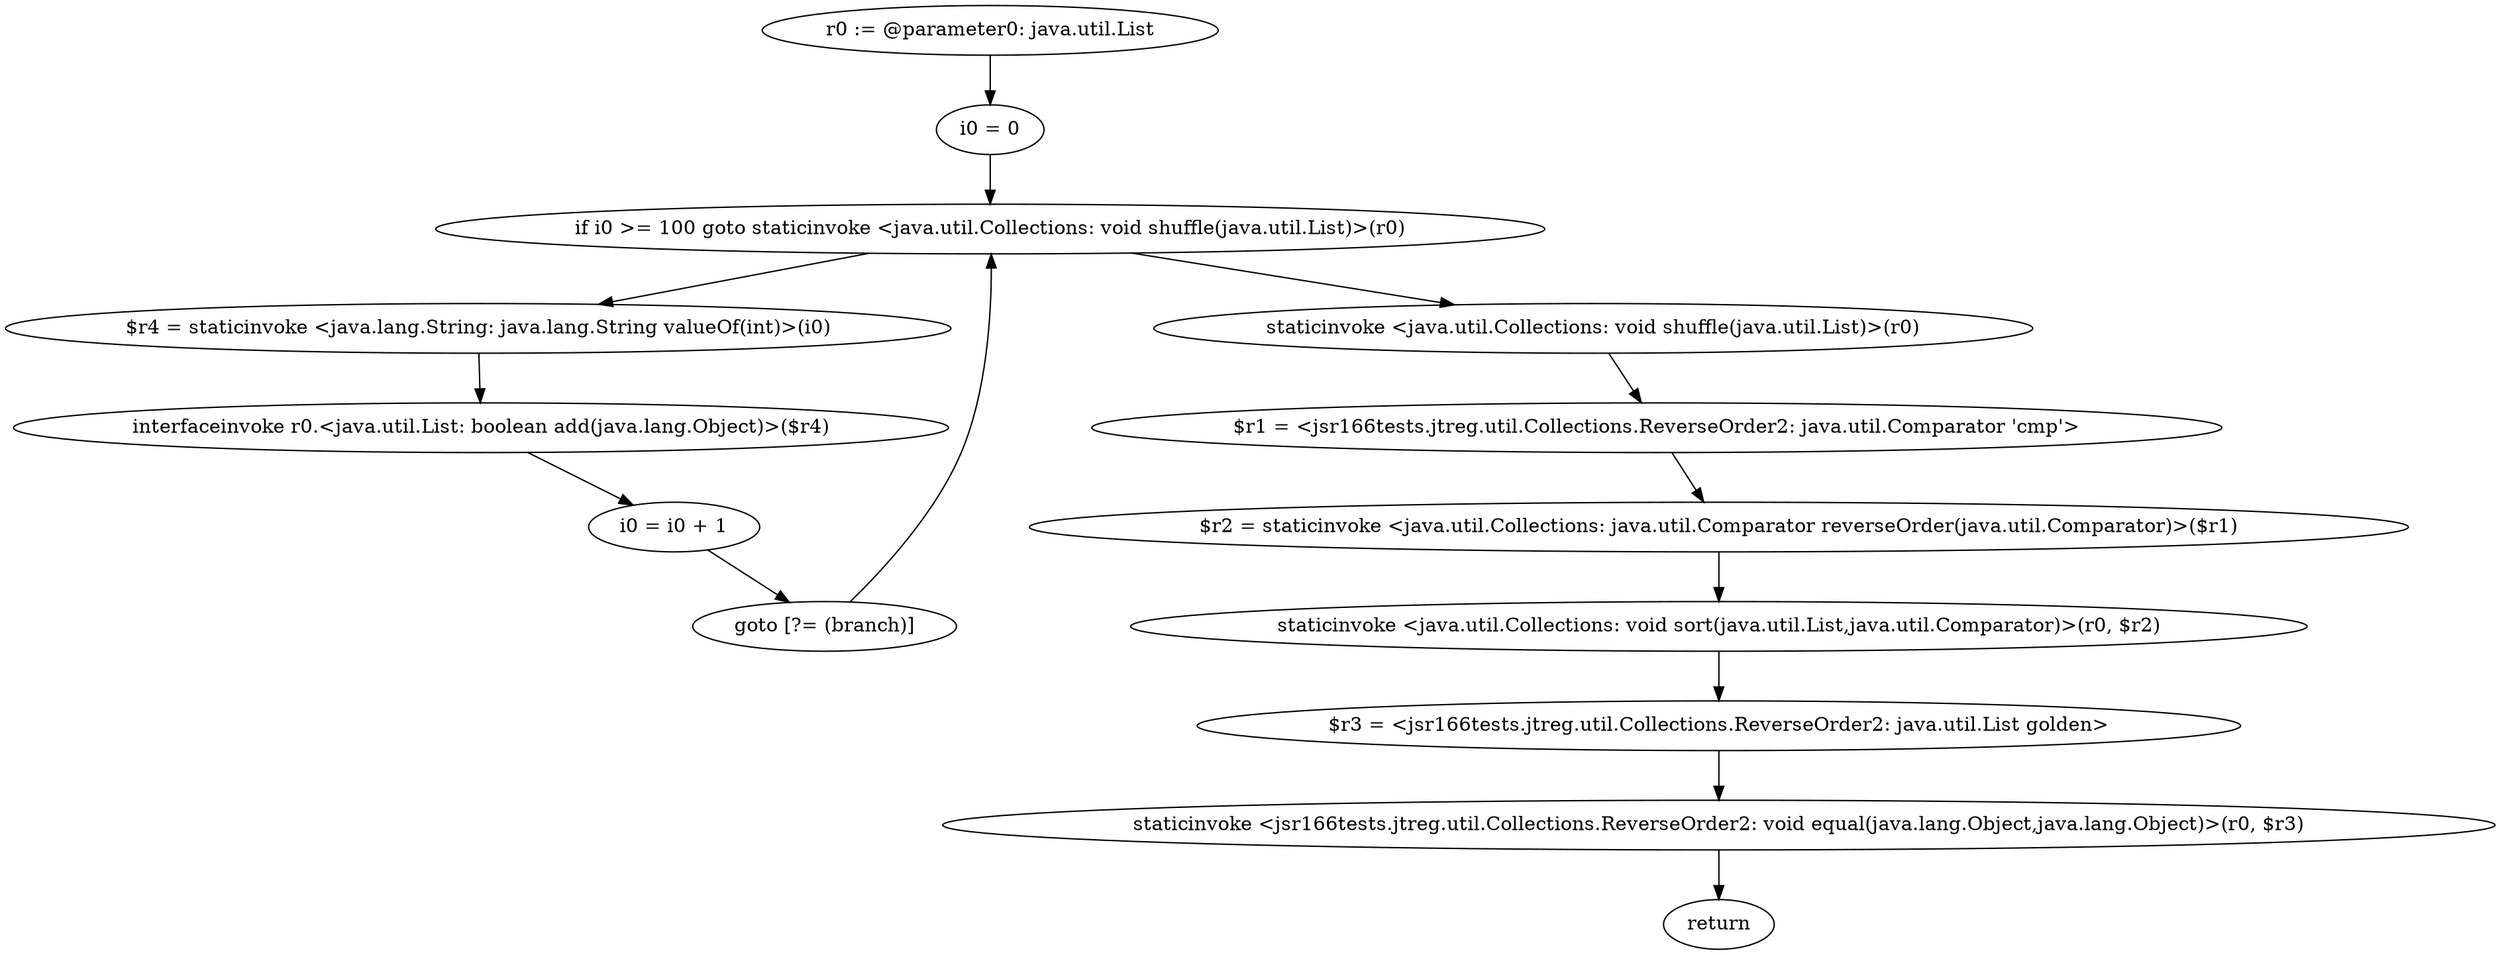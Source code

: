 digraph "unitGraph" {
    "r0 := @parameter0: java.util.List"
    "i0 = 0"
    "if i0 >= 100 goto staticinvoke <java.util.Collections: void shuffle(java.util.List)>(r0)"
    "$r4 = staticinvoke <java.lang.String: java.lang.String valueOf(int)>(i0)"
    "interfaceinvoke r0.<java.util.List: boolean add(java.lang.Object)>($r4)"
    "i0 = i0 + 1"
    "goto [?= (branch)]"
    "staticinvoke <java.util.Collections: void shuffle(java.util.List)>(r0)"
    "$r1 = <jsr166tests.jtreg.util.Collections.ReverseOrder2: java.util.Comparator 'cmp'>"
    "$r2 = staticinvoke <java.util.Collections: java.util.Comparator reverseOrder(java.util.Comparator)>($r1)"
    "staticinvoke <java.util.Collections: void sort(java.util.List,java.util.Comparator)>(r0, $r2)"
    "$r3 = <jsr166tests.jtreg.util.Collections.ReverseOrder2: java.util.List golden>"
    "staticinvoke <jsr166tests.jtreg.util.Collections.ReverseOrder2: void equal(java.lang.Object,java.lang.Object)>(r0, $r3)"
    "return"
    "r0 := @parameter0: java.util.List"->"i0 = 0";
    "i0 = 0"->"if i0 >= 100 goto staticinvoke <java.util.Collections: void shuffle(java.util.List)>(r0)";
    "if i0 >= 100 goto staticinvoke <java.util.Collections: void shuffle(java.util.List)>(r0)"->"$r4 = staticinvoke <java.lang.String: java.lang.String valueOf(int)>(i0)";
    "if i0 >= 100 goto staticinvoke <java.util.Collections: void shuffle(java.util.List)>(r0)"->"staticinvoke <java.util.Collections: void shuffle(java.util.List)>(r0)";
    "$r4 = staticinvoke <java.lang.String: java.lang.String valueOf(int)>(i0)"->"interfaceinvoke r0.<java.util.List: boolean add(java.lang.Object)>($r4)";
    "interfaceinvoke r0.<java.util.List: boolean add(java.lang.Object)>($r4)"->"i0 = i0 + 1";
    "i0 = i0 + 1"->"goto [?= (branch)]";
    "goto [?= (branch)]"->"if i0 >= 100 goto staticinvoke <java.util.Collections: void shuffle(java.util.List)>(r0)";
    "staticinvoke <java.util.Collections: void shuffle(java.util.List)>(r0)"->"$r1 = <jsr166tests.jtreg.util.Collections.ReverseOrder2: java.util.Comparator 'cmp'>";
    "$r1 = <jsr166tests.jtreg.util.Collections.ReverseOrder2: java.util.Comparator 'cmp'>"->"$r2 = staticinvoke <java.util.Collections: java.util.Comparator reverseOrder(java.util.Comparator)>($r1)";
    "$r2 = staticinvoke <java.util.Collections: java.util.Comparator reverseOrder(java.util.Comparator)>($r1)"->"staticinvoke <java.util.Collections: void sort(java.util.List,java.util.Comparator)>(r0, $r2)";
    "staticinvoke <java.util.Collections: void sort(java.util.List,java.util.Comparator)>(r0, $r2)"->"$r3 = <jsr166tests.jtreg.util.Collections.ReverseOrder2: java.util.List golden>";
    "$r3 = <jsr166tests.jtreg.util.Collections.ReverseOrder2: java.util.List golden>"->"staticinvoke <jsr166tests.jtreg.util.Collections.ReverseOrder2: void equal(java.lang.Object,java.lang.Object)>(r0, $r3)";
    "staticinvoke <jsr166tests.jtreg.util.Collections.ReverseOrder2: void equal(java.lang.Object,java.lang.Object)>(r0, $r3)"->"return";
}
